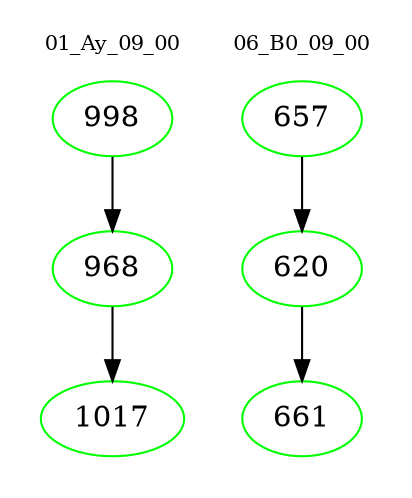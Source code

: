 digraph{
subgraph cluster_0 {
color = white
label = "01_Ay_09_00";
fontsize=10;
T0_998 [label="998", color="green"]
T0_998 -> T0_968 [color="black"]
T0_968 [label="968", color="green"]
T0_968 -> T0_1017 [color="black"]
T0_1017 [label="1017", color="green"]
}
subgraph cluster_1 {
color = white
label = "06_B0_09_00";
fontsize=10;
T1_657 [label="657", color="green"]
T1_657 -> T1_620 [color="black"]
T1_620 [label="620", color="green"]
T1_620 -> T1_661 [color="black"]
T1_661 [label="661", color="green"]
}
}
